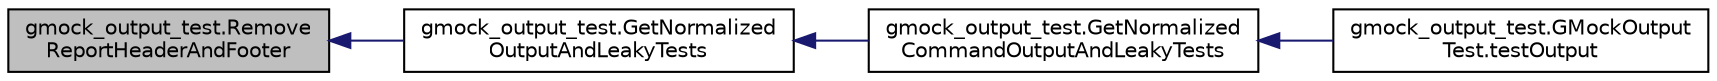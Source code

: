 digraph "gmock_output_test.RemoveReportHeaderAndFooter"
{
  edge [fontname="Helvetica",fontsize="10",labelfontname="Helvetica",labelfontsize="10"];
  node [fontname="Helvetica",fontsize="10",shape=record];
  rankdir="LR";
  Node48 [label="gmock_output_test.Remove\lReportHeaderAndFooter",height=0.2,width=0.4,color="black", fillcolor="grey75", style="filled", fontcolor="black"];
  Node48 -> Node49 [dir="back",color="midnightblue",fontsize="10",style="solid",fontname="Helvetica"];
  Node49 [label="gmock_output_test.GetNormalized\lOutputAndLeakyTests",height=0.2,width=0.4,color="black", fillcolor="white", style="filled",URL="$d8/d7f/namespacegmock__output__test.html#a590ba3b918e5599eeabc2cbf597e2ce1"];
  Node49 -> Node50 [dir="back",color="midnightblue",fontsize="10",style="solid",fontname="Helvetica"];
  Node50 [label="gmock_output_test.GetNormalized\lCommandOutputAndLeakyTests",height=0.2,width=0.4,color="black", fillcolor="white", style="filled",URL="$d8/d7f/namespacegmock__output__test.html#a1796bc395fbfb8873992e3f84378e4bf"];
  Node50 -> Node51 [dir="back",color="midnightblue",fontsize="10",style="solid",fontname="Helvetica"];
  Node51 [label="gmock_output_test.GMockOutput\lTest.testOutput",height=0.2,width=0.4,color="black", fillcolor="white", style="filled",URL="$d6/d09/classgmock__output__test_1_1_g_mock_output_test.html#a661e7846690f48328fd9e0834fde9980"];
}
